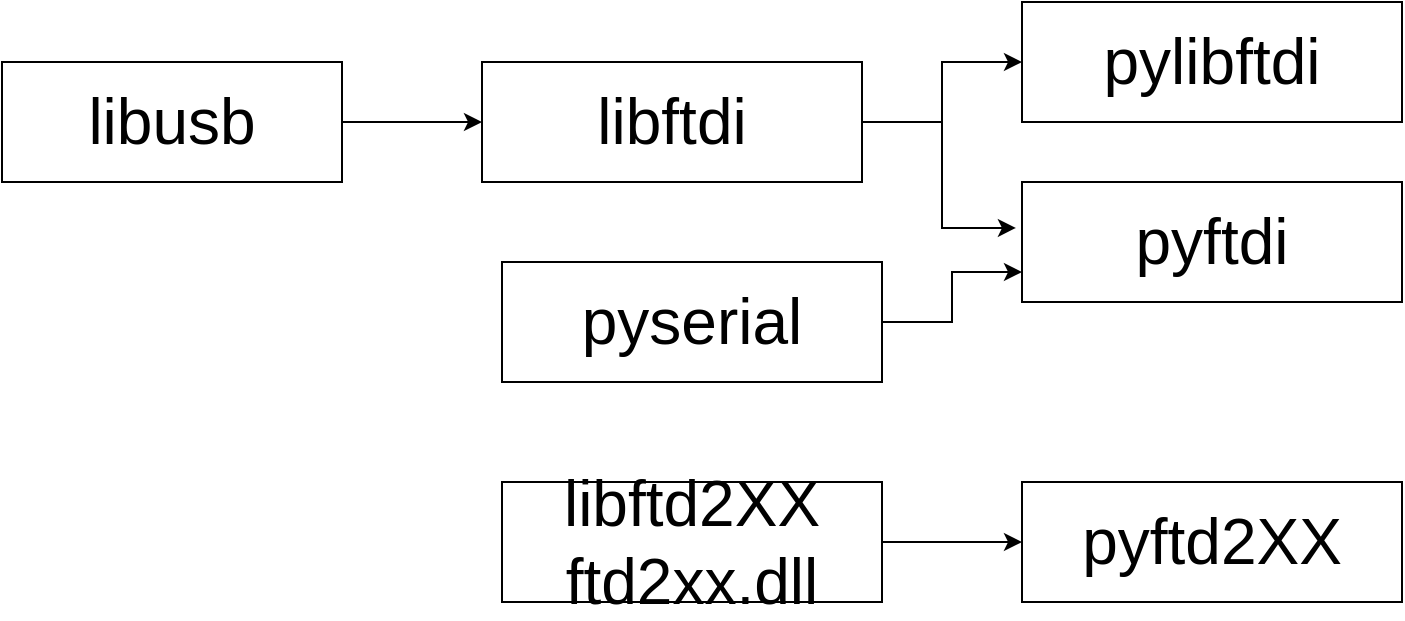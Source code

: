 <mxGraphModel dx="1024" dy="816" grid="1" gridSize="10" guides="1" tooltips="1" connect="1" arrows="1" fold="1" page="1" pageScale="1" pageWidth="291" pageHeight="413" background="#ffffff"><root><mxCell id="0"/><mxCell id="1" parent="0"/><mxCell id="15" value="" style="group" vertex="1" connectable="0" parent="1"><mxGeometry x="50" y="50" width="700" height="300" as="geometry"/></mxCell><mxCell id="2" value="&lt;div style=&quot;font-size: 32px&quot;&gt;&lt;font style=&quot;font-size: 32px&quot;&gt;libusb&lt;/font&gt;&lt;/div&gt;" style="rounded=0;whiteSpace=wrap;html=1;" vertex="1" parent="15"><mxGeometry y="30" width="170" height="60" as="geometry"/></mxCell><mxCell id="3" value="&lt;div style=&quot;font-size: 32px&quot;&gt;&lt;font style=&quot;font-size: 32px&quot;&gt;libftdi&lt;/font&gt;&lt;/div&gt;" style="rounded=0;whiteSpace=wrap;html=1;" vertex="1" parent="15"><mxGeometry x="240" y="30" width="190" height="60" as="geometry"/></mxCell><mxCell id="7" style="edgeStyle=orthogonalEdgeStyle;rounded=0;html=1;exitX=1;exitY=0.5;entryX=0;entryY=0.5;jettySize=auto;orthogonalLoop=1;" edge="1" parent="15" source="2" target="3"><mxGeometry relative="1" as="geometry"/></mxCell><mxCell id="4" value="&lt;div style=&quot;font-size: 32px&quot;&gt;&lt;font style=&quot;font-size: 32px&quot;&gt;pylibftdi&lt;/font&gt;&lt;/div&gt;" style="rounded=0;whiteSpace=wrap;html=1;" vertex="1" parent="15"><mxGeometry x="510" width="190" height="60" as="geometry"/></mxCell><mxCell id="8" style="edgeStyle=orthogonalEdgeStyle;rounded=0;html=1;exitX=1;exitY=0.5;entryX=0;entryY=0.5;jettySize=auto;orthogonalLoop=1;" edge="1" parent="15" source="3" target="4"><mxGeometry relative="1" as="geometry"/></mxCell><mxCell id="5" value="&lt;div style=&quot;font-size: 32px&quot;&gt;&lt;font style=&quot;font-size: 32px&quot;&gt;pyftdi&lt;/font&gt;&lt;/div&gt;" style="rounded=0;whiteSpace=wrap;html=1;" vertex="1" parent="15"><mxGeometry x="510" y="90" width="190" height="60" as="geometry"/></mxCell><mxCell id="11" style="edgeStyle=orthogonalEdgeStyle;rounded=0;html=1;exitX=1;exitY=0.5;entryX=-0.016;entryY=0.383;entryPerimeter=0;jettySize=auto;orthogonalLoop=1;" edge="1" parent="15" source="3" target="5"><mxGeometry relative="1" as="geometry"/></mxCell><mxCell id="10" style="edgeStyle=orthogonalEdgeStyle;rounded=0;html=1;exitX=1;exitY=0.5;entryX=0;entryY=0.75;jettySize=auto;orthogonalLoop=1;" edge="1" parent="15" source="6" target="5"><mxGeometry relative="1" as="geometry"/></mxCell><mxCell id="6" value="&lt;div style=&quot;font-size: 32px&quot;&gt;&lt;font style=&quot;font-size: 32px&quot;&gt;pyserial&lt;/font&gt;&lt;/div&gt;" style="rounded=0;whiteSpace=wrap;html=1;" vertex="1" parent="15"><mxGeometry x="250" y="130" width="190" height="60" as="geometry"/></mxCell><mxCell id="12" value="&lt;div style=&quot;font-size: 32px&quot;&gt;&lt;font style=&quot;font-size: 32px&quot;&gt;pyftd2XX&lt;/font&gt;&lt;/div&gt;" style="rounded=0;whiteSpace=wrap;html=1;" vertex="1" parent="15"><mxGeometry x="510" y="240" width="190" height="60" as="geometry"/></mxCell><mxCell id="14" style="edgeStyle=orthogonalEdgeStyle;rounded=0;html=1;exitX=1;exitY=0.5;entryX=0;entryY=0.5;jettySize=auto;orthogonalLoop=1;" edge="1" parent="15" source="13" target="12"><mxGeometry relative="1" as="geometry"/></mxCell><mxCell id="13" value="&lt;div style=&quot;font-size: 32px&quot;&gt;&lt;font style=&quot;font-size: 32px&quot;&gt;libftd2XX&lt;br&gt;ftd2xx.dll&lt;/font&gt;&lt;/div&gt;" style="rounded=0;whiteSpace=wrap;html=1;" vertex="1" parent="15"><mxGeometry x="250" y="240" width="190" height="60" as="geometry"/></mxCell></root></mxGraphModel>